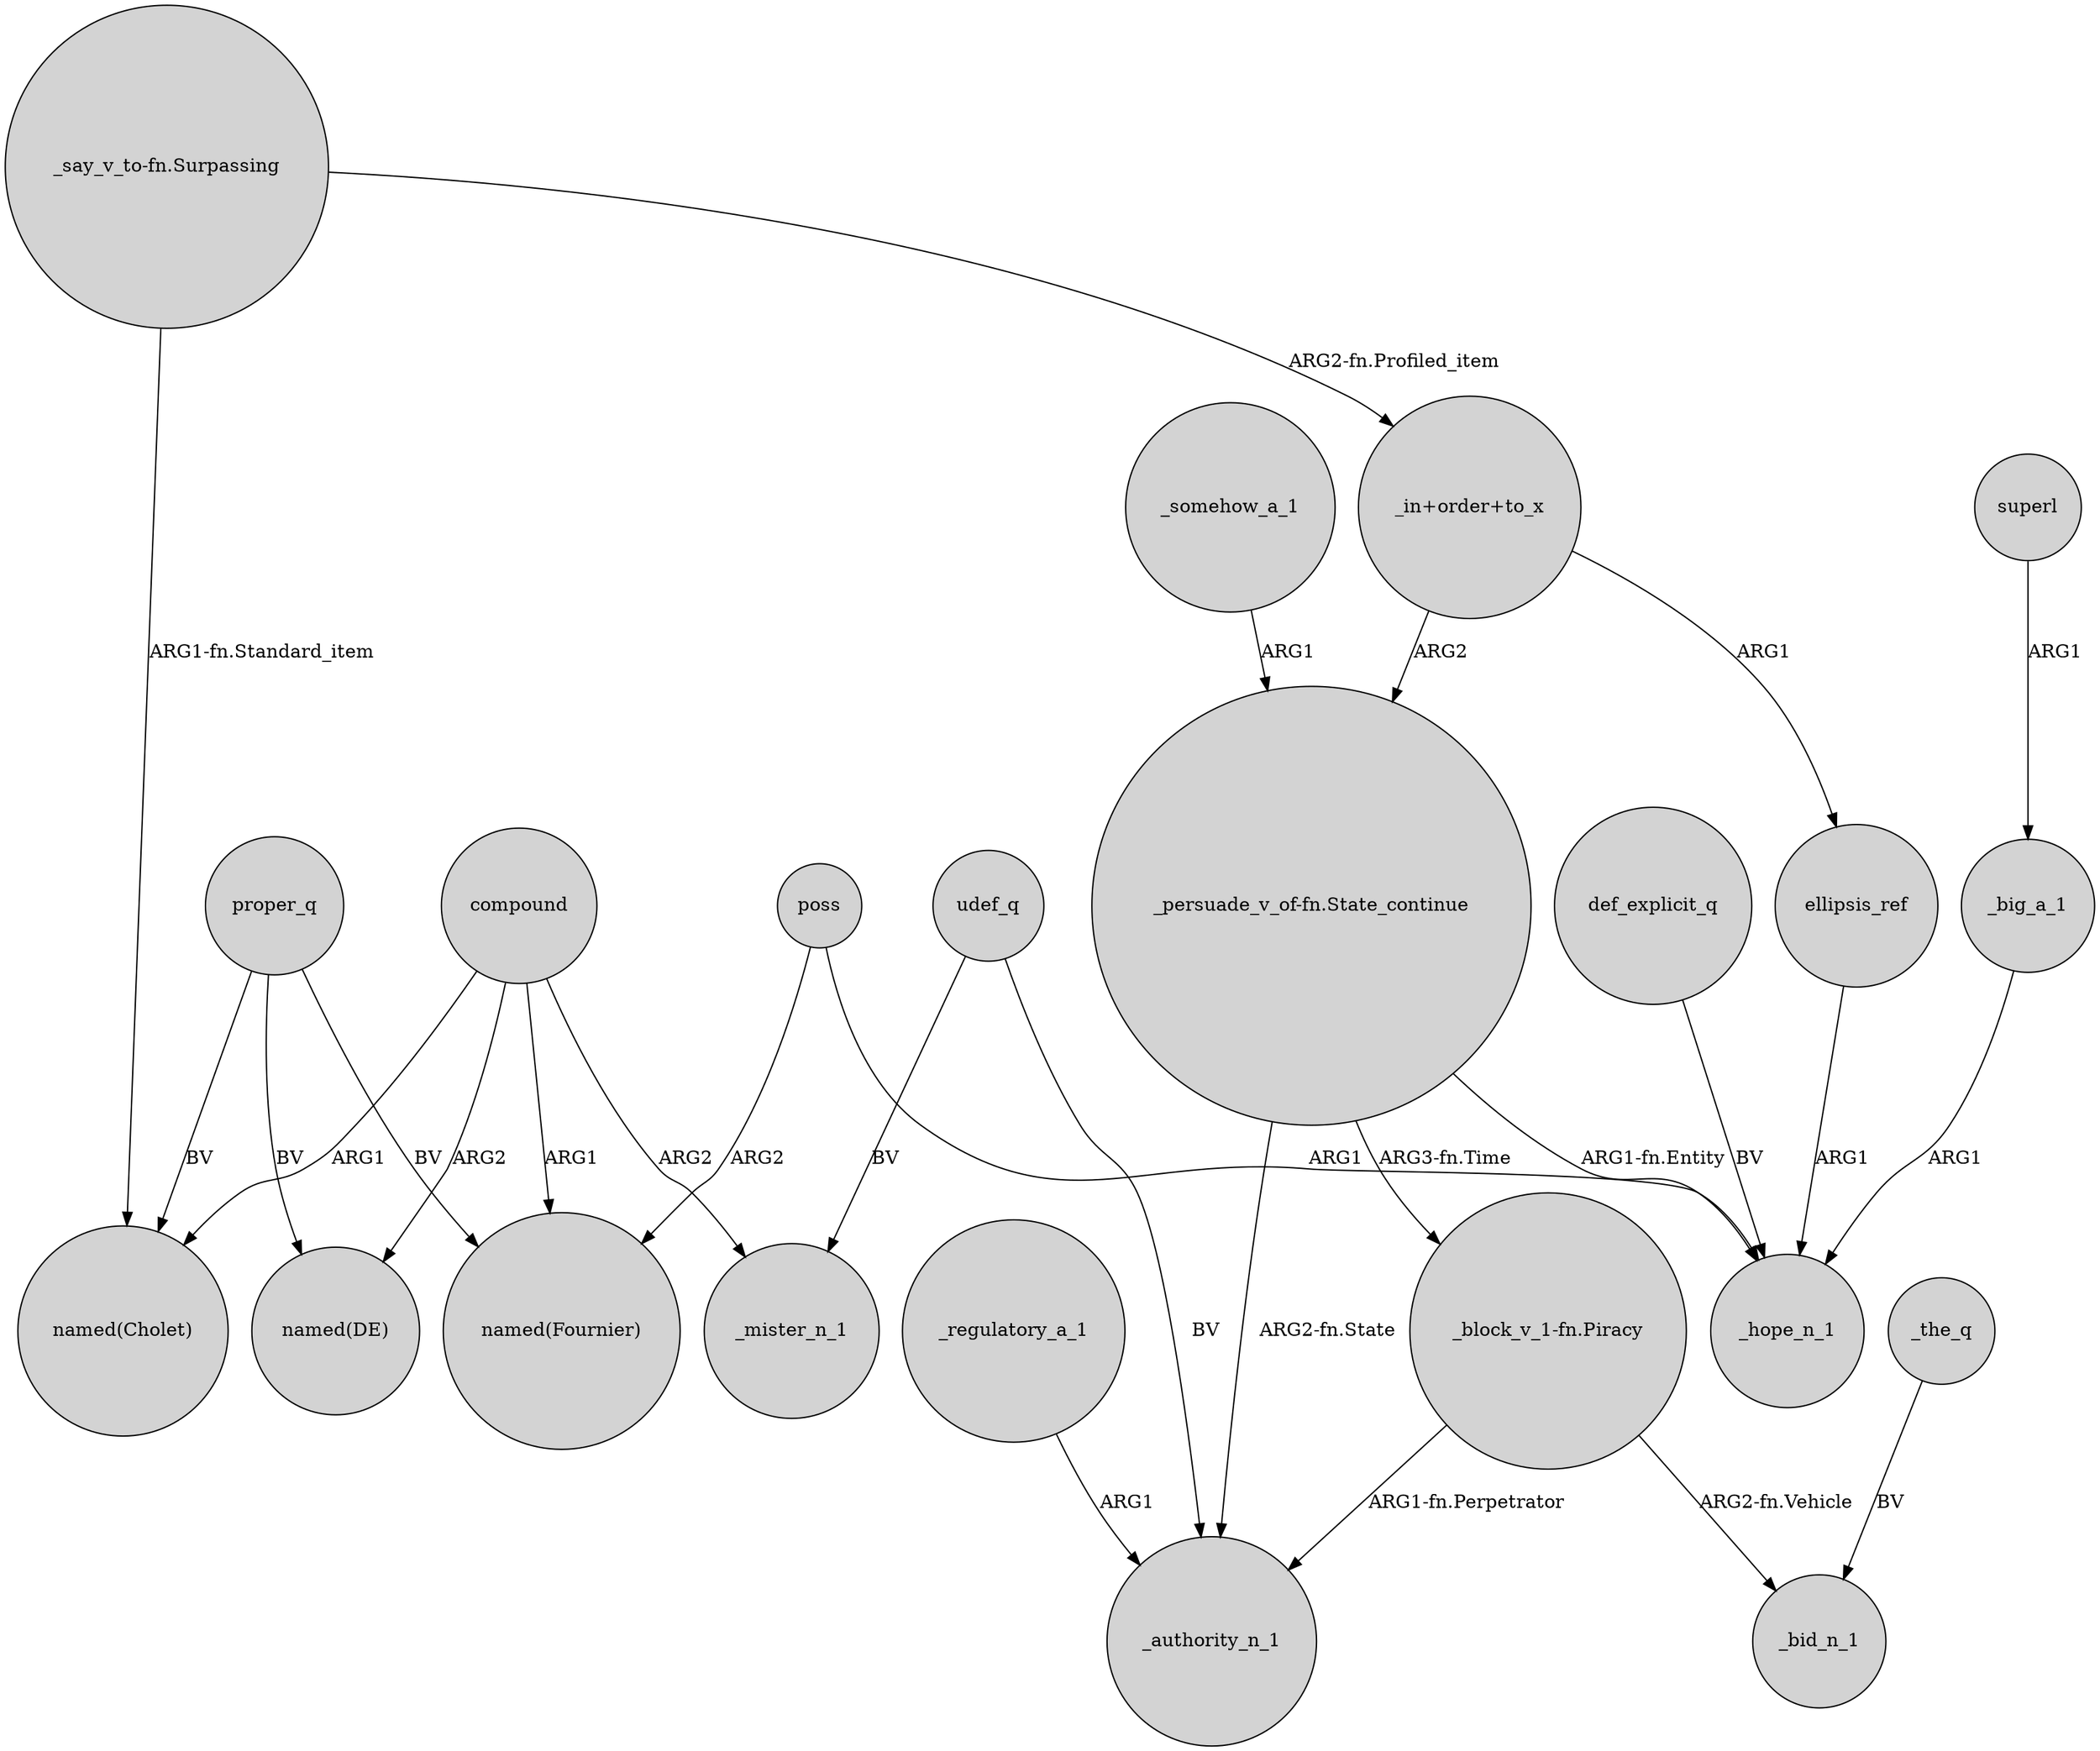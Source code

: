 digraph {
	node [shape=circle style=filled]
	proper_q -> "named(DE)" [label=BV]
	compound -> _mister_n_1 [label=ARG2]
	proper_q -> "named(Fournier)" [label=BV]
	udef_q -> _authority_n_1 [label=BV]
	def_explicit_q -> _hope_n_1 [label=BV]
	compound -> "named(Fournier)" [label=ARG1]
	"_persuade_v_of-fn.State_continue" -> "_block_v_1-fn.Piracy" [label="ARG3-fn.Time"]
	proper_q -> "named(Cholet)" [label=BV]
	"_in+order+to_x" -> ellipsis_ref [label=ARG1]
	udef_q -> _mister_n_1 [label=BV]
	"_block_v_1-fn.Piracy" -> _authority_n_1 [label="ARG1-fn.Perpetrator"]
	compound -> "named(DE)" [label=ARG2]
	superl -> _big_a_1 [label=ARG1]
	poss -> "named(Fournier)" [label=ARG2]
	_regulatory_a_1 -> _authority_n_1 [label=ARG1]
	"_persuade_v_of-fn.State_continue" -> _authority_n_1 [label="ARG2-fn.State"]
	"_block_v_1-fn.Piracy" -> _bid_n_1 [label="ARG2-fn.Vehicle"]
	_big_a_1 -> _hope_n_1 [label=ARG1]
	"_in+order+to_x" -> "_persuade_v_of-fn.State_continue" [label=ARG2]
	poss -> _hope_n_1 [label=ARG1]
	"_say_v_to-fn.Surpassing" -> "named(Cholet)" [label="ARG1-fn.Standard_item"]
	_somehow_a_1 -> "_persuade_v_of-fn.State_continue" [label=ARG1]
	"_say_v_to-fn.Surpassing" -> "_in+order+to_x" [label="ARG2-fn.Profiled_item"]
	compound -> "named(Cholet)" [label=ARG1]
	ellipsis_ref -> _hope_n_1 [label=ARG1]
	"_persuade_v_of-fn.State_continue" -> _hope_n_1 [label="ARG1-fn.Entity"]
	_the_q -> _bid_n_1 [label=BV]
}
